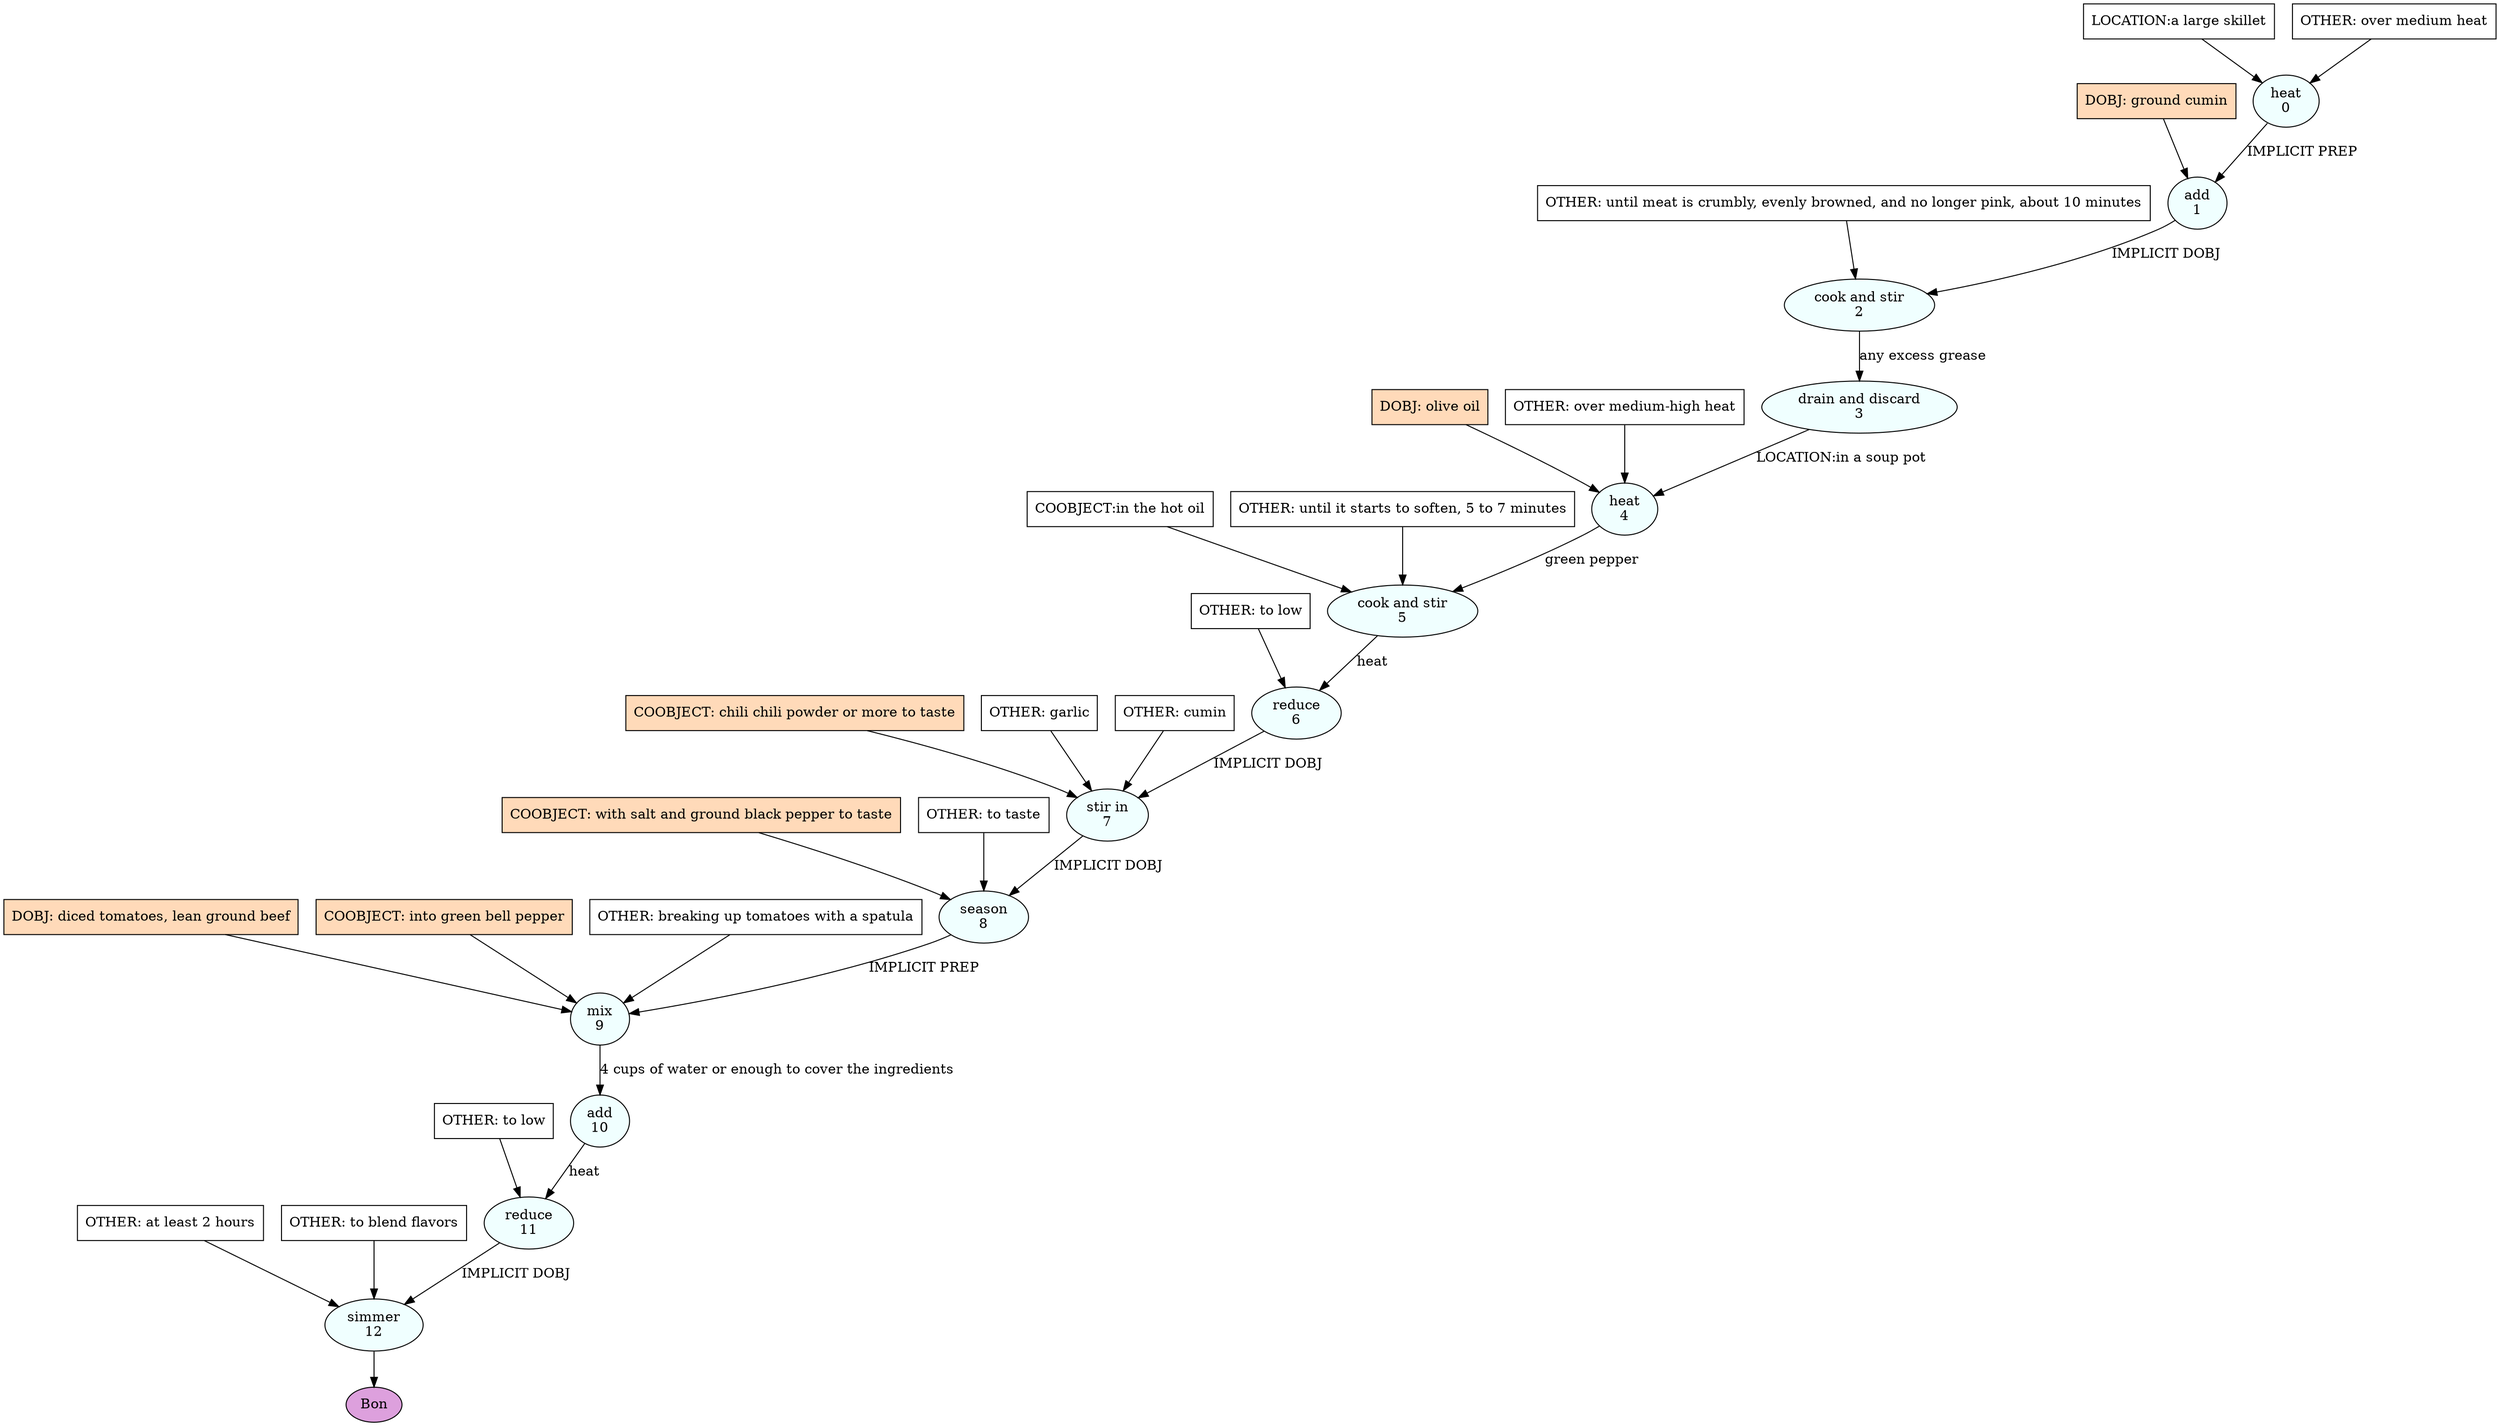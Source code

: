 digraph recipe {
E0[label="heat
0", shape=oval, style=filled, fillcolor=azure]
E1[label="add
1", shape=oval, style=filled, fillcolor=azure]
E2[label="cook and stir
2", shape=oval, style=filled, fillcolor=azure]
E3[label="drain and discard
3", shape=oval, style=filled, fillcolor=azure]
E4[label="heat
4", shape=oval, style=filled, fillcolor=azure]
E5[label="cook and stir
5", shape=oval, style=filled, fillcolor=azure]
E6[label="reduce
6", shape=oval, style=filled, fillcolor=azure]
E7[label="stir in
7", shape=oval, style=filled, fillcolor=azure]
E8[label="season
8", shape=oval, style=filled, fillcolor=azure]
E9[label="mix
9", shape=oval, style=filled, fillcolor=azure]
E10[label="add
10", shape=oval, style=filled, fillcolor=azure]
E11[label="reduce
11", shape=oval, style=filled, fillcolor=azure]
E12[label="simmer
12", shape=oval, style=filled, fillcolor=azure]
P0_0[label="LOCATION:a large skillet", shape=box, style=filled, fillcolor=white]
P0_0 -> E0
O0_0[label="OTHER: over medium heat", shape=box, style=filled, fillcolor=white]
O0_0 -> E0
D1_ing[label="DOBJ: ground cumin", shape=box, style=filled, fillcolor=peachpuff]
D1_ing -> E1
E0 -> E1 [label="IMPLICIT PREP"]
E1 -> E2 [label="IMPLICIT DOBJ"]
O2_0_0[label="OTHER: until meat is crumbly, evenly browned, and no longer pink, about 10 minutes", shape=box, style=filled, fillcolor=white]
O2_0_0 -> E2
E2 -> E3 [label="any excess grease"]
D4_ing[label="DOBJ: olive oil", shape=box, style=filled, fillcolor=peachpuff]
D4_ing -> E4
E3 -> E4 [label="LOCATION:in a soup pot"]
O4_0_0[label="OTHER: over medium-high heat", shape=box, style=filled, fillcolor=white]
O4_0_0 -> E4
E4 -> E5 [label="green pepper"]
P5_0_0[label="COOBJECT:in the hot oil", shape=box, style=filled, fillcolor=white]
P5_0_0 -> E5
O5_0_0[label="OTHER: until it starts to soften, 5 to 7 minutes", shape=box, style=filled, fillcolor=white]
O5_0_0 -> E5
E5 -> E6 [label="heat"]
O6_0_0[label="OTHER: to low", shape=box, style=filled, fillcolor=white]
O6_0_0 -> E6
E6 -> E7 [label="IMPLICIT DOBJ"]
P7_0_ing[label="COOBJECT: chili chili powder or more to taste", shape=box, style=filled, fillcolor=peachpuff]
P7_0_ing -> E7
O7_0_0[label="OTHER: garlic", shape=box, style=filled, fillcolor=white]
O7_0_0 -> E7
O7_1_0[label="OTHER: cumin", shape=box, style=filled, fillcolor=white]
O7_1_0 -> E7
E7 -> E8 [label="IMPLICIT DOBJ"]
P8_0_ing[label="COOBJECT: with salt and ground black pepper to taste", shape=box, style=filled, fillcolor=peachpuff]
P8_0_ing -> E8
O8_0_0[label="OTHER: to taste", shape=box, style=filled, fillcolor=white]
O8_0_0 -> E8
D9_ing[label="DOBJ: diced tomatoes, lean ground beef", shape=box, style=filled, fillcolor=peachpuff]
D9_ing -> E9
E8 -> E9 [label="IMPLICIT PREP"]
P9_1_ing[label="COOBJECT: into green bell pepper", shape=box, style=filled, fillcolor=peachpuff]
P9_1_ing -> E9
O9_0_0[label="OTHER: breaking up tomatoes with a spatula", shape=box, style=filled, fillcolor=white]
O9_0_0 -> E9
E9 -> E10 [label="4 cups of water or enough to cover the ingredients"]
E10 -> E11 [label="heat"]
O11_0_0[label="OTHER: to low", shape=box, style=filled, fillcolor=white]
O11_0_0 -> E11
E11 -> E12 [label="IMPLICIT DOBJ"]
O12_0_0[label="OTHER: at least 2 hours", shape=box, style=filled, fillcolor=white]
O12_0_0 -> E12
O12_1_0[label="OTHER: to blend flavors", shape=box, style=filled, fillcolor=white]
O12_1_0 -> E12
EOR[label="Bon", shape=oval, style=filled, fillcolor=plum]
E12 -> EOR
}
